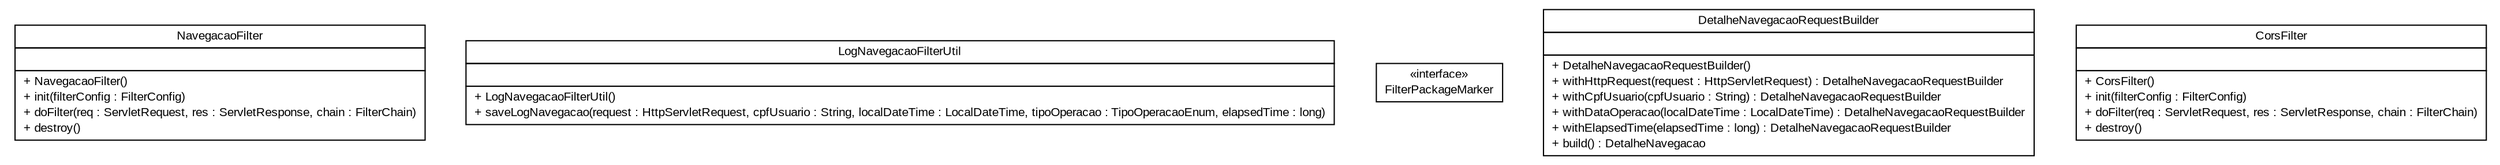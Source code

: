 #!/usr/local/bin/dot
#
# Class diagram 
# Generated by UMLGraph version R5_6 (http://www.umlgraph.org/)
#

digraph G {
	edge [fontname="arial",fontsize=10,labelfontname="arial",labelfontsize=10];
	node [fontname="arial",fontsize=10,shape=plaintext];
	nodesep=0.25;
	ranksep=0.5;
	// br.gov.to.sefaz.seg.filter.NavegacaoFilter
	c42 [label=<<table title="br.gov.to.sefaz.seg.filter.NavegacaoFilter" border="0" cellborder="1" cellspacing="0" cellpadding="2" port="p" href="./NavegacaoFilter.html">
		<tr><td><table border="0" cellspacing="0" cellpadding="1">
<tr><td align="center" balign="center"> NavegacaoFilter </td></tr>
		</table></td></tr>
		<tr><td><table border="0" cellspacing="0" cellpadding="1">
<tr><td align="left" balign="left">  </td></tr>
		</table></td></tr>
		<tr><td><table border="0" cellspacing="0" cellpadding="1">
<tr><td align="left" balign="left"> + NavegacaoFilter() </td></tr>
<tr><td align="left" balign="left"> + init(filterConfig : FilterConfig) </td></tr>
<tr><td align="left" balign="left"> + doFilter(req : ServletRequest, res : ServletResponse, chain : FilterChain) </td></tr>
<tr><td align="left" balign="left"> + destroy() </td></tr>
		</table></td></tr>
		</table>>, URL="./NavegacaoFilter.html", fontname="arial", fontcolor="black", fontsize=10.0];
	// br.gov.to.sefaz.seg.filter.LogNavegacaoFilterUtil
	c43 [label=<<table title="br.gov.to.sefaz.seg.filter.LogNavegacaoFilterUtil" border="0" cellborder="1" cellspacing="0" cellpadding="2" port="p" href="./LogNavegacaoFilterUtil.html">
		<tr><td><table border="0" cellspacing="0" cellpadding="1">
<tr><td align="center" balign="center"> LogNavegacaoFilterUtil </td></tr>
		</table></td></tr>
		<tr><td><table border="0" cellspacing="0" cellpadding="1">
<tr><td align="left" balign="left">  </td></tr>
		</table></td></tr>
		<tr><td><table border="0" cellspacing="0" cellpadding="1">
<tr><td align="left" balign="left"> + LogNavegacaoFilterUtil() </td></tr>
<tr><td align="left" balign="left"> + saveLogNavegacao(request : HttpServletRequest, cpfUsuario : String, localDateTime : LocalDateTime, tipoOperacao : TipoOperacaoEnum, elapsedTime : long) </td></tr>
		</table></td></tr>
		</table>>, URL="./LogNavegacaoFilterUtil.html", fontname="arial", fontcolor="black", fontsize=10.0];
	// br.gov.to.sefaz.seg.filter.FilterPackageMarker
	c44 [label=<<table title="br.gov.to.sefaz.seg.filter.FilterPackageMarker" border="0" cellborder="1" cellspacing="0" cellpadding="2" port="p" href="./FilterPackageMarker.html">
		<tr><td><table border="0" cellspacing="0" cellpadding="1">
<tr><td align="center" balign="center"> &#171;interface&#187; </td></tr>
<tr><td align="center" balign="center"> FilterPackageMarker </td></tr>
		</table></td></tr>
		</table>>, URL="./FilterPackageMarker.html", fontname="arial", fontcolor="black", fontsize=10.0];
	// br.gov.to.sefaz.seg.filter.DetalheNavegacaoRequestBuilder
	c45 [label=<<table title="br.gov.to.sefaz.seg.filter.DetalheNavegacaoRequestBuilder" border="0" cellborder="1" cellspacing="0" cellpadding="2" port="p" href="./DetalheNavegacaoRequestBuilder.html">
		<tr><td><table border="0" cellspacing="0" cellpadding="1">
<tr><td align="center" balign="center"> DetalheNavegacaoRequestBuilder </td></tr>
		</table></td></tr>
		<tr><td><table border="0" cellspacing="0" cellpadding="1">
<tr><td align="left" balign="left">  </td></tr>
		</table></td></tr>
		<tr><td><table border="0" cellspacing="0" cellpadding="1">
<tr><td align="left" balign="left"> + DetalheNavegacaoRequestBuilder() </td></tr>
<tr><td align="left" balign="left"> + withHttpRequest(request : HttpServletRequest) : DetalheNavegacaoRequestBuilder </td></tr>
<tr><td align="left" balign="left"> + withCpfUsuario(cpfUsuario : String) : DetalheNavegacaoRequestBuilder </td></tr>
<tr><td align="left" balign="left"> + withDataOperacao(localDateTime : LocalDateTime) : DetalheNavegacaoRequestBuilder </td></tr>
<tr><td align="left" balign="left"> + withElapsedTime(elapsedTime : long) : DetalheNavegacaoRequestBuilder </td></tr>
<tr><td align="left" balign="left"> + build() : DetalheNavegacao </td></tr>
		</table></td></tr>
		</table>>, URL="./DetalheNavegacaoRequestBuilder.html", fontname="arial", fontcolor="black", fontsize=10.0];
	// br.gov.to.sefaz.seg.filter.CorsFilter
	c46 [label=<<table title="br.gov.to.sefaz.seg.filter.CorsFilter" border="0" cellborder="1" cellspacing="0" cellpadding="2" port="p" href="./CorsFilter.html">
		<tr><td><table border="0" cellspacing="0" cellpadding="1">
<tr><td align="center" balign="center"> CorsFilter </td></tr>
		</table></td></tr>
		<tr><td><table border="0" cellspacing="0" cellpadding="1">
<tr><td align="left" balign="left">  </td></tr>
		</table></td></tr>
		<tr><td><table border="0" cellspacing="0" cellpadding="1">
<tr><td align="left" balign="left"> + CorsFilter() </td></tr>
<tr><td align="left" balign="left"> + init(filterConfig : FilterConfig) </td></tr>
<tr><td align="left" balign="left"> + doFilter(req : ServletRequest, res : ServletResponse, chain : FilterChain) </td></tr>
<tr><td align="left" balign="left"> + destroy() </td></tr>
		</table></td></tr>
		</table>>, URL="./CorsFilter.html", fontname="arial", fontcolor="black", fontsize=10.0];
}

